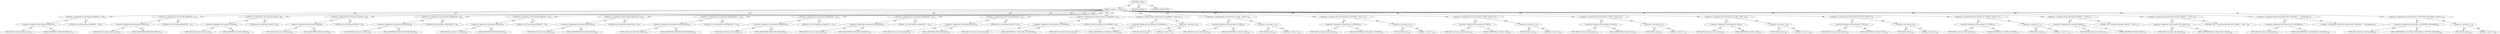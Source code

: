 digraph "&lt;clinit&gt;" {  
"111669149696" [label = <(METHOD,&lt;clinit&gt;)> ]
"25769803776" [label = <(BLOCK,&lt;empty&gt;,&lt;empty&gt;)> ]
"30064771072" [label = <(&lt;operator&gt;.assignment,int TarConstants.NAMELEN = 100)<SUB>74</SUB>> ]
"30064771073" [label = <(&lt;operator&gt;.fieldAccess,TarConstants.NAMELEN)<SUB>74</SUB>> ]
"180388626432" [label = <(TYPE_REF,TarConstants,TarConstants)<SUB>74</SUB>> ]
"55834574848" [label = <(FIELD_IDENTIFIER,NAMELEN,NAMELEN)<SUB>74</SUB>> ]
"90194313216" [label = <(LITERAL,100,int TarConstants.NAMELEN = 100)<SUB>74</SUB>> ]
"30064771074" [label = <(&lt;operator&gt;.assignment,int TarConstants.MODELEN = 8)<SUB>79</SUB>> ]
"30064771075" [label = <(&lt;operator&gt;.fieldAccess,TarConstants.MODELEN)<SUB>79</SUB>> ]
"180388626433" [label = <(TYPE_REF,TarConstants,TarConstants)<SUB>79</SUB>> ]
"55834574849" [label = <(FIELD_IDENTIFIER,MODELEN,MODELEN)<SUB>79</SUB>> ]
"90194313217" [label = <(LITERAL,8,int TarConstants.MODELEN = 8)<SUB>79</SUB>> ]
"30064771076" [label = <(&lt;operator&gt;.assignment,int TarConstants.UIDLEN = 8)<SUB>84</SUB>> ]
"30064771077" [label = <(&lt;operator&gt;.fieldAccess,TarConstants.UIDLEN)<SUB>84</SUB>> ]
"180388626434" [label = <(TYPE_REF,TarConstants,TarConstants)<SUB>84</SUB>> ]
"55834574850" [label = <(FIELD_IDENTIFIER,UIDLEN,UIDLEN)<SUB>84</SUB>> ]
"90194313218" [label = <(LITERAL,8,int TarConstants.UIDLEN = 8)<SUB>84</SUB>> ]
"30064771078" [label = <(&lt;operator&gt;.assignment,int TarConstants.GIDLEN = 8)<SUB>89</SUB>> ]
"30064771079" [label = <(&lt;operator&gt;.fieldAccess,TarConstants.GIDLEN)<SUB>89</SUB>> ]
"180388626435" [label = <(TYPE_REF,TarConstants,TarConstants)<SUB>89</SUB>> ]
"55834574851" [label = <(FIELD_IDENTIFIER,GIDLEN,GIDLEN)<SUB>89</SUB>> ]
"90194313219" [label = <(LITERAL,8,int TarConstants.GIDLEN = 8)<SUB>89</SUB>> ]
"30064771080" [label = <(&lt;operator&gt;.assignment,int TarConstants.CHKSUMLEN = 8)<SUB>94</SUB>> ]
"30064771081" [label = <(&lt;operator&gt;.fieldAccess,TarConstants.CHKSUMLEN)<SUB>94</SUB>> ]
"180388626436" [label = <(TYPE_REF,TarConstants,TarConstants)<SUB>94</SUB>> ]
"55834574852" [label = <(FIELD_IDENTIFIER,CHKSUMLEN,CHKSUMLEN)<SUB>94</SUB>> ]
"90194313220" [label = <(LITERAL,8,int TarConstants.CHKSUMLEN = 8)<SUB>94</SUB>> ]
"30064771082" [label = <(&lt;operator&gt;.assignment,int TarConstants.SIZELEN = 12)<SUB>99</SUB>> ]
"30064771083" [label = <(&lt;operator&gt;.fieldAccess,TarConstants.SIZELEN)<SUB>99</SUB>> ]
"180388626437" [label = <(TYPE_REF,TarConstants,TarConstants)<SUB>99</SUB>> ]
"55834574853" [label = <(FIELD_IDENTIFIER,SIZELEN,SIZELEN)<SUB>99</SUB>> ]
"90194313221" [label = <(LITERAL,12,int TarConstants.SIZELEN = 12)<SUB>99</SUB>> ]
"30064771084" [label = <(&lt;operator&gt;.assignment,int TarConstants.MAGICLEN = 8)<SUB>104</SUB>> ]
"30064771085" [label = <(&lt;operator&gt;.fieldAccess,TarConstants.MAGICLEN)<SUB>104</SUB>> ]
"180388626438" [label = <(TYPE_REF,TarConstants,TarConstants)<SUB>104</SUB>> ]
"55834574854" [label = <(FIELD_IDENTIFIER,MAGICLEN,MAGICLEN)<SUB>104</SUB>> ]
"90194313222" [label = <(LITERAL,8,int TarConstants.MAGICLEN = 8)<SUB>104</SUB>> ]
"30064771086" [label = <(&lt;operator&gt;.assignment,int TarConstants.MODTIMELEN = 12)<SUB>109</SUB>> ]
"30064771087" [label = <(&lt;operator&gt;.fieldAccess,TarConstants.MODTIMELEN)<SUB>109</SUB>> ]
"180388626439" [label = <(TYPE_REF,TarConstants,TarConstants)<SUB>109</SUB>> ]
"55834574855" [label = <(FIELD_IDENTIFIER,MODTIMELEN,MODTIMELEN)<SUB>109</SUB>> ]
"90194313223" [label = <(LITERAL,12,int TarConstants.MODTIMELEN = 12)<SUB>109</SUB>> ]
"30064771088" [label = <(&lt;operator&gt;.assignment,int TarConstants.UNAMELEN = 32)<SUB>114</SUB>> ]
"30064771089" [label = <(&lt;operator&gt;.fieldAccess,TarConstants.UNAMELEN)<SUB>114</SUB>> ]
"180388626440" [label = <(TYPE_REF,TarConstants,TarConstants)<SUB>114</SUB>> ]
"55834574856" [label = <(FIELD_IDENTIFIER,UNAMELEN,UNAMELEN)<SUB>114</SUB>> ]
"90194313224" [label = <(LITERAL,32,int TarConstants.UNAMELEN = 32)<SUB>114</SUB>> ]
"30064771090" [label = <(&lt;operator&gt;.assignment,int TarConstants.GNAMELEN = 32)<SUB>119</SUB>> ]
"30064771091" [label = <(&lt;operator&gt;.fieldAccess,TarConstants.GNAMELEN)<SUB>119</SUB>> ]
"180388626441" [label = <(TYPE_REF,TarConstants,TarConstants)<SUB>119</SUB>> ]
"55834574857" [label = <(FIELD_IDENTIFIER,GNAMELEN,GNAMELEN)<SUB>119</SUB>> ]
"90194313225" [label = <(LITERAL,32,int TarConstants.GNAMELEN = 32)<SUB>119</SUB>> ]
"30064771092" [label = <(&lt;operator&gt;.assignment,int TarConstants.DEVLEN = 8)<SUB>124</SUB>> ]
"30064771093" [label = <(&lt;operator&gt;.fieldAccess,TarConstants.DEVLEN)<SUB>124</SUB>> ]
"180388626442" [label = <(TYPE_REF,TarConstants,TarConstants)<SUB>124</SUB>> ]
"55834574858" [label = <(FIELD_IDENTIFIER,DEVLEN,DEVLEN)<SUB>124</SUB>> ]
"90194313226" [label = <(LITERAL,8,int TarConstants.DEVLEN = 8)<SUB>124</SUB>> ]
"30064771094" [label = <(&lt;operator&gt;.assignment,byte TarConstants.LF_OLDNORM = 0)<SUB>130</SUB>> ]
"30064771095" [label = <(&lt;operator&gt;.fieldAccess,TarConstants.LF_OLDNORM)<SUB>130</SUB>> ]
"180388626443" [label = <(TYPE_REF,TarConstants,TarConstants)<SUB>130</SUB>> ]
"55834574859" [label = <(FIELD_IDENTIFIER,LF_OLDNORM,LF_OLDNORM)<SUB>130</SUB>> ]
"90194313227" [label = <(LITERAL,0,byte TarConstants.LF_OLDNORM = 0)<SUB>130</SUB>> ]
"30064771096" [label = <(&lt;operator&gt;.assignment,byte TarConstants.LF_NORMAL = (byte) '0')<SUB>135</SUB>> ]
"30064771097" [label = <(&lt;operator&gt;.fieldAccess,TarConstants.LF_NORMAL)<SUB>135</SUB>> ]
"180388626444" [label = <(TYPE_REF,TarConstants,TarConstants)<SUB>135</SUB>> ]
"55834574860" [label = <(FIELD_IDENTIFIER,LF_NORMAL,LF_NORMAL)<SUB>135</SUB>> ]
"30064771098" [label = <(&lt;operator&gt;.cast,(byte) '0')<SUB>135</SUB>> ]
"180388626445" [label = <(TYPE_REF,byte,byte)<SUB>135</SUB>> ]
"90194313228" [label = <(LITERAL,'0',(byte) '0')<SUB>135</SUB>> ]
"30064771099" [label = <(&lt;operator&gt;.assignment,byte TarConstants.LF_LINK = (byte) '1')<SUB>140</SUB>> ]
"30064771100" [label = <(&lt;operator&gt;.fieldAccess,TarConstants.LF_LINK)<SUB>140</SUB>> ]
"180388626446" [label = <(TYPE_REF,TarConstants,TarConstants)<SUB>140</SUB>> ]
"55834574861" [label = <(FIELD_IDENTIFIER,LF_LINK,LF_LINK)<SUB>140</SUB>> ]
"30064771101" [label = <(&lt;operator&gt;.cast,(byte) '1')<SUB>140</SUB>> ]
"180388626447" [label = <(TYPE_REF,byte,byte)<SUB>140</SUB>> ]
"90194313229" [label = <(LITERAL,'1',(byte) '1')<SUB>140</SUB>> ]
"30064771102" [label = <(&lt;operator&gt;.assignment,byte TarConstants.LF_SYMLINK = (byte) '2')<SUB>145</SUB>> ]
"30064771103" [label = <(&lt;operator&gt;.fieldAccess,TarConstants.LF_SYMLINK)<SUB>145</SUB>> ]
"180388626448" [label = <(TYPE_REF,TarConstants,TarConstants)<SUB>145</SUB>> ]
"55834574862" [label = <(FIELD_IDENTIFIER,LF_SYMLINK,LF_SYMLINK)<SUB>145</SUB>> ]
"30064771104" [label = <(&lt;operator&gt;.cast,(byte) '2')<SUB>145</SUB>> ]
"180388626449" [label = <(TYPE_REF,byte,byte)<SUB>145</SUB>> ]
"90194313230" [label = <(LITERAL,'2',(byte) '2')<SUB>145</SUB>> ]
"30064771105" [label = <(&lt;operator&gt;.assignment,byte TarConstants.LF_CHR = (byte) '3')<SUB>150</SUB>> ]
"30064771106" [label = <(&lt;operator&gt;.fieldAccess,TarConstants.LF_CHR)<SUB>150</SUB>> ]
"180388626450" [label = <(TYPE_REF,TarConstants,TarConstants)<SUB>150</SUB>> ]
"55834574863" [label = <(FIELD_IDENTIFIER,LF_CHR,LF_CHR)<SUB>150</SUB>> ]
"30064771107" [label = <(&lt;operator&gt;.cast,(byte) '3')<SUB>150</SUB>> ]
"180388626451" [label = <(TYPE_REF,byte,byte)<SUB>150</SUB>> ]
"90194313231" [label = <(LITERAL,'3',(byte) '3')<SUB>150</SUB>> ]
"30064771108" [label = <(&lt;operator&gt;.assignment,byte TarConstants.LF_BLK = (byte) '4')<SUB>155</SUB>> ]
"30064771109" [label = <(&lt;operator&gt;.fieldAccess,TarConstants.LF_BLK)<SUB>155</SUB>> ]
"180388626452" [label = <(TYPE_REF,TarConstants,TarConstants)<SUB>155</SUB>> ]
"55834574864" [label = <(FIELD_IDENTIFIER,LF_BLK,LF_BLK)<SUB>155</SUB>> ]
"30064771110" [label = <(&lt;operator&gt;.cast,(byte) '4')<SUB>155</SUB>> ]
"180388626453" [label = <(TYPE_REF,byte,byte)<SUB>155</SUB>> ]
"90194313232" [label = <(LITERAL,'4',(byte) '4')<SUB>155</SUB>> ]
"30064771111" [label = <(&lt;operator&gt;.assignment,byte TarConstants.LF_DIR = (byte) '5')<SUB>160</SUB>> ]
"30064771112" [label = <(&lt;operator&gt;.fieldAccess,TarConstants.LF_DIR)<SUB>160</SUB>> ]
"180388626454" [label = <(TYPE_REF,TarConstants,TarConstants)<SUB>160</SUB>> ]
"55834574865" [label = <(FIELD_IDENTIFIER,LF_DIR,LF_DIR)<SUB>160</SUB>> ]
"30064771113" [label = <(&lt;operator&gt;.cast,(byte) '5')<SUB>160</SUB>> ]
"180388626455" [label = <(TYPE_REF,byte,byte)<SUB>160</SUB>> ]
"90194313233" [label = <(LITERAL,'5',(byte) '5')<SUB>160</SUB>> ]
"30064771114" [label = <(&lt;operator&gt;.assignment,byte TarConstants.LF_FIFO = (byte) '6')<SUB>165</SUB>> ]
"30064771115" [label = <(&lt;operator&gt;.fieldAccess,TarConstants.LF_FIFO)<SUB>165</SUB>> ]
"180388626456" [label = <(TYPE_REF,TarConstants,TarConstants)<SUB>165</SUB>> ]
"55834574866" [label = <(FIELD_IDENTIFIER,LF_FIFO,LF_FIFO)<SUB>165</SUB>> ]
"30064771116" [label = <(&lt;operator&gt;.cast,(byte) '6')<SUB>165</SUB>> ]
"180388626457" [label = <(TYPE_REF,byte,byte)<SUB>165</SUB>> ]
"90194313234" [label = <(LITERAL,'6',(byte) '6')<SUB>165</SUB>> ]
"30064771117" [label = <(&lt;operator&gt;.assignment,byte TarConstants.LF_CONTIG = (byte) '7')<SUB>170</SUB>> ]
"30064771118" [label = <(&lt;operator&gt;.fieldAccess,TarConstants.LF_CONTIG)<SUB>170</SUB>> ]
"180388626458" [label = <(TYPE_REF,TarConstants,TarConstants)<SUB>170</SUB>> ]
"55834574867" [label = <(FIELD_IDENTIFIER,LF_CONTIG,LF_CONTIG)<SUB>170</SUB>> ]
"30064771119" [label = <(&lt;operator&gt;.cast,(byte) '7')<SUB>170</SUB>> ]
"180388626459" [label = <(TYPE_REF,byte,byte)<SUB>170</SUB>> ]
"90194313235" [label = <(LITERAL,'7',(byte) '7')<SUB>170</SUB>> ]
"30064771120" [label = <(&lt;operator&gt;.assignment,String TarConstants.TMAGIC = &quot;ustar&quot;)<SUB>175</SUB>> ]
"30064771121" [label = <(&lt;operator&gt;.fieldAccess,TarConstants.TMAGIC)<SUB>175</SUB>> ]
"180388626460" [label = <(TYPE_REF,TarConstants,TarConstants)<SUB>175</SUB>> ]
"55834574868" [label = <(FIELD_IDENTIFIER,TMAGIC,TMAGIC)<SUB>175</SUB>> ]
"90194313236" [label = <(LITERAL,&quot;ustar&quot;,String TarConstants.TMAGIC = &quot;ustar&quot;)<SUB>175</SUB>> ]
"30064771122" [label = <(&lt;operator&gt;.assignment,String TarConstants.GNU_TMAGIC = &quot;ustar  &quot;)<SUB>180</SUB>> ]
"30064771123" [label = <(&lt;operator&gt;.fieldAccess,TarConstants.GNU_TMAGIC)<SUB>180</SUB>> ]
"180388626461" [label = <(TYPE_REF,TarConstants,TarConstants)<SUB>180</SUB>> ]
"55834574869" [label = <(FIELD_IDENTIFIER,GNU_TMAGIC,GNU_TMAGIC)<SUB>180</SUB>> ]
"90194313237" [label = <(LITERAL,&quot;ustar  &quot;,String TarConstants.GNU_TMAGIC = &quot;ustar  &quot;)<SUB>180</SUB>> ]
"30064771124" [label = <(&lt;operator&gt;.assignment,String TarConstants.GNU_LONGLINK = &quot;././@LongLink&quot;)<SUB>185</SUB>> ]
"30064771125" [label = <(&lt;operator&gt;.fieldAccess,TarConstants.GNU_LONGLINK)<SUB>185</SUB>> ]
"180388626462" [label = <(TYPE_REF,TarConstants,TarConstants)<SUB>185</SUB>> ]
"55834574870" [label = <(FIELD_IDENTIFIER,GNU_LONGLINK,GNU_LONGLINK)<SUB>185</SUB>> ]
"90194313238" [label = <(LITERAL,&quot;././@LongLink&quot;,String TarConstants.GNU_LONGLINK = &quot;././@LongLink&quot;)<SUB>185</SUB>> ]
"30064771126" [label = <(&lt;operator&gt;.assignment,byte TarConstants.LF_GNUTYPE_LONGNAME = (byte) 'L')<SUB>190</SUB>> ]
"30064771127" [label = <(&lt;operator&gt;.fieldAccess,TarConstants.LF_GNUTYPE_LONGNAME)<SUB>190</SUB>> ]
"180388626463" [label = <(TYPE_REF,TarConstants,TarConstants)<SUB>190</SUB>> ]
"55834574871" [label = <(FIELD_IDENTIFIER,LF_GNUTYPE_LONGNAME,LF_GNUTYPE_LONGNAME)<SUB>190</SUB>> ]
"30064771128" [label = <(&lt;operator&gt;.cast,(byte) 'L')<SUB>190</SUB>> ]
"180388626464" [label = <(TYPE_REF,byte,byte)<SUB>190</SUB>> ]
"90194313239" [label = <(LITERAL,'L',(byte) 'L')<SUB>190</SUB>> ]
"133143986224" [label = <(MODIFIER,STATIC)> ]
"128849018880" [label = <(METHOD_RETURN,void)> ]
  "111669149696" -> "25769803776"  [ label = "AST: "] 
  "111669149696" -> "133143986224"  [ label = "AST: "] 
  "111669149696" -> "128849018880"  [ label = "AST: "] 
  "25769803776" -> "30064771072"  [ label = "AST: "] 
  "25769803776" -> "30064771074"  [ label = "AST: "] 
  "25769803776" -> "30064771076"  [ label = "AST: "] 
  "25769803776" -> "30064771078"  [ label = "AST: "] 
  "25769803776" -> "30064771080"  [ label = "AST: "] 
  "25769803776" -> "30064771082"  [ label = "AST: "] 
  "25769803776" -> "30064771084"  [ label = "AST: "] 
  "25769803776" -> "30064771086"  [ label = "AST: "] 
  "25769803776" -> "30064771088"  [ label = "AST: "] 
  "25769803776" -> "30064771090"  [ label = "AST: "] 
  "25769803776" -> "30064771092"  [ label = "AST: "] 
  "25769803776" -> "30064771094"  [ label = "AST: "] 
  "25769803776" -> "30064771096"  [ label = "AST: "] 
  "25769803776" -> "30064771099"  [ label = "AST: "] 
  "25769803776" -> "30064771102"  [ label = "AST: "] 
  "25769803776" -> "30064771105"  [ label = "AST: "] 
  "25769803776" -> "30064771108"  [ label = "AST: "] 
  "25769803776" -> "30064771111"  [ label = "AST: "] 
  "25769803776" -> "30064771114"  [ label = "AST: "] 
  "25769803776" -> "30064771117"  [ label = "AST: "] 
  "25769803776" -> "30064771120"  [ label = "AST: "] 
  "25769803776" -> "30064771122"  [ label = "AST: "] 
  "25769803776" -> "30064771124"  [ label = "AST: "] 
  "25769803776" -> "30064771126"  [ label = "AST: "] 
  "30064771072" -> "30064771073"  [ label = "AST: "] 
  "30064771072" -> "90194313216"  [ label = "AST: "] 
  "30064771073" -> "180388626432"  [ label = "AST: "] 
  "30064771073" -> "55834574848"  [ label = "AST: "] 
  "30064771074" -> "30064771075"  [ label = "AST: "] 
  "30064771074" -> "90194313217"  [ label = "AST: "] 
  "30064771075" -> "180388626433"  [ label = "AST: "] 
  "30064771075" -> "55834574849"  [ label = "AST: "] 
  "30064771076" -> "30064771077"  [ label = "AST: "] 
  "30064771076" -> "90194313218"  [ label = "AST: "] 
  "30064771077" -> "180388626434"  [ label = "AST: "] 
  "30064771077" -> "55834574850"  [ label = "AST: "] 
  "30064771078" -> "30064771079"  [ label = "AST: "] 
  "30064771078" -> "90194313219"  [ label = "AST: "] 
  "30064771079" -> "180388626435"  [ label = "AST: "] 
  "30064771079" -> "55834574851"  [ label = "AST: "] 
  "30064771080" -> "30064771081"  [ label = "AST: "] 
  "30064771080" -> "90194313220"  [ label = "AST: "] 
  "30064771081" -> "180388626436"  [ label = "AST: "] 
  "30064771081" -> "55834574852"  [ label = "AST: "] 
  "30064771082" -> "30064771083"  [ label = "AST: "] 
  "30064771082" -> "90194313221"  [ label = "AST: "] 
  "30064771083" -> "180388626437"  [ label = "AST: "] 
  "30064771083" -> "55834574853"  [ label = "AST: "] 
  "30064771084" -> "30064771085"  [ label = "AST: "] 
  "30064771084" -> "90194313222"  [ label = "AST: "] 
  "30064771085" -> "180388626438"  [ label = "AST: "] 
  "30064771085" -> "55834574854"  [ label = "AST: "] 
  "30064771086" -> "30064771087"  [ label = "AST: "] 
  "30064771086" -> "90194313223"  [ label = "AST: "] 
  "30064771087" -> "180388626439"  [ label = "AST: "] 
  "30064771087" -> "55834574855"  [ label = "AST: "] 
  "30064771088" -> "30064771089"  [ label = "AST: "] 
  "30064771088" -> "90194313224"  [ label = "AST: "] 
  "30064771089" -> "180388626440"  [ label = "AST: "] 
  "30064771089" -> "55834574856"  [ label = "AST: "] 
  "30064771090" -> "30064771091"  [ label = "AST: "] 
  "30064771090" -> "90194313225"  [ label = "AST: "] 
  "30064771091" -> "180388626441"  [ label = "AST: "] 
  "30064771091" -> "55834574857"  [ label = "AST: "] 
  "30064771092" -> "30064771093"  [ label = "AST: "] 
  "30064771092" -> "90194313226"  [ label = "AST: "] 
  "30064771093" -> "180388626442"  [ label = "AST: "] 
  "30064771093" -> "55834574858"  [ label = "AST: "] 
  "30064771094" -> "30064771095"  [ label = "AST: "] 
  "30064771094" -> "90194313227"  [ label = "AST: "] 
  "30064771095" -> "180388626443"  [ label = "AST: "] 
  "30064771095" -> "55834574859"  [ label = "AST: "] 
  "30064771096" -> "30064771097"  [ label = "AST: "] 
  "30064771096" -> "30064771098"  [ label = "AST: "] 
  "30064771097" -> "180388626444"  [ label = "AST: "] 
  "30064771097" -> "55834574860"  [ label = "AST: "] 
  "30064771098" -> "180388626445"  [ label = "AST: "] 
  "30064771098" -> "90194313228"  [ label = "AST: "] 
  "30064771099" -> "30064771100"  [ label = "AST: "] 
  "30064771099" -> "30064771101"  [ label = "AST: "] 
  "30064771100" -> "180388626446"  [ label = "AST: "] 
  "30064771100" -> "55834574861"  [ label = "AST: "] 
  "30064771101" -> "180388626447"  [ label = "AST: "] 
  "30064771101" -> "90194313229"  [ label = "AST: "] 
  "30064771102" -> "30064771103"  [ label = "AST: "] 
  "30064771102" -> "30064771104"  [ label = "AST: "] 
  "30064771103" -> "180388626448"  [ label = "AST: "] 
  "30064771103" -> "55834574862"  [ label = "AST: "] 
  "30064771104" -> "180388626449"  [ label = "AST: "] 
  "30064771104" -> "90194313230"  [ label = "AST: "] 
  "30064771105" -> "30064771106"  [ label = "AST: "] 
  "30064771105" -> "30064771107"  [ label = "AST: "] 
  "30064771106" -> "180388626450"  [ label = "AST: "] 
  "30064771106" -> "55834574863"  [ label = "AST: "] 
  "30064771107" -> "180388626451"  [ label = "AST: "] 
  "30064771107" -> "90194313231"  [ label = "AST: "] 
  "30064771108" -> "30064771109"  [ label = "AST: "] 
  "30064771108" -> "30064771110"  [ label = "AST: "] 
  "30064771109" -> "180388626452"  [ label = "AST: "] 
  "30064771109" -> "55834574864"  [ label = "AST: "] 
  "30064771110" -> "180388626453"  [ label = "AST: "] 
  "30064771110" -> "90194313232"  [ label = "AST: "] 
  "30064771111" -> "30064771112"  [ label = "AST: "] 
  "30064771111" -> "30064771113"  [ label = "AST: "] 
  "30064771112" -> "180388626454"  [ label = "AST: "] 
  "30064771112" -> "55834574865"  [ label = "AST: "] 
  "30064771113" -> "180388626455"  [ label = "AST: "] 
  "30064771113" -> "90194313233"  [ label = "AST: "] 
  "30064771114" -> "30064771115"  [ label = "AST: "] 
  "30064771114" -> "30064771116"  [ label = "AST: "] 
  "30064771115" -> "180388626456"  [ label = "AST: "] 
  "30064771115" -> "55834574866"  [ label = "AST: "] 
  "30064771116" -> "180388626457"  [ label = "AST: "] 
  "30064771116" -> "90194313234"  [ label = "AST: "] 
  "30064771117" -> "30064771118"  [ label = "AST: "] 
  "30064771117" -> "30064771119"  [ label = "AST: "] 
  "30064771118" -> "180388626458"  [ label = "AST: "] 
  "30064771118" -> "55834574867"  [ label = "AST: "] 
  "30064771119" -> "180388626459"  [ label = "AST: "] 
  "30064771119" -> "90194313235"  [ label = "AST: "] 
  "30064771120" -> "30064771121"  [ label = "AST: "] 
  "30064771120" -> "90194313236"  [ label = "AST: "] 
  "30064771121" -> "180388626460"  [ label = "AST: "] 
  "30064771121" -> "55834574868"  [ label = "AST: "] 
  "30064771122" -> "30064771123"  [ label = "AST: "] 
  "30064771122" -> "90194313237"  [ label = "AST: "] 
  "30064771123" -> "180388626461"  [ label = "AST: "] 
  "30064771123" -> "55834574869"  [ label = "AST: "] 
  "30064771124" -> "30064771125"  [ label = "AST: "] 
  "30064771124" -> "90194313238"  [ label = "AST: "] 
  "30064771125" -> "180388626462"  [ label = "AST: "] 
  "30064771125" -> "55834574870"  [ label = "AST: "] 
  "30064771126" -> "30064771127"  [ label = "AST: "] 
  "30064771126" -> "30064771128"  [ label = "AST: "] 
  "30064771127" -> "180388626463"  [ label = "AST: "] 
  "30064771127" -> "55834574871"  [ label = "AST: "] 
  "30064771128" -> "180388626464"  [ label = "AST: "] 
  "30064771128" -> "90194313239"  [ label = "AST: "] 
}
